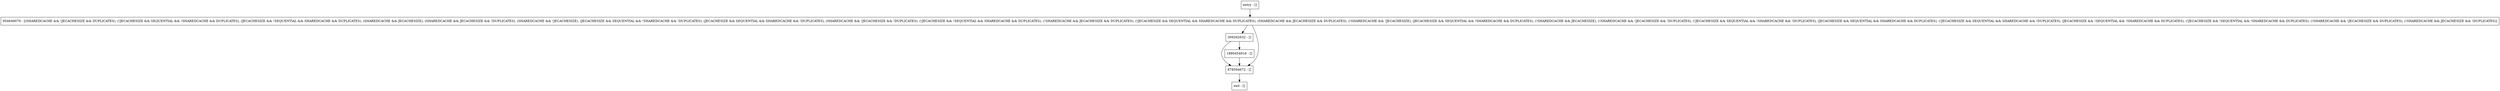 digraph doCriticalEviction {
node [shape=record];
entry [label="entry - []"];
exit [label="exit - []"];
309262632 [label="309262632 - []"];
878594672 [label="878594672 - []"];
1880454916 [label="1880454916 - []"];
954649070 [label="954649070 - [(SHAREDCACHE && !JECACHESIZE && DUPLICATES), (!JECACHESIZE && SEQUENTIAL && !SHAREDCACHE && DUPLICATES), (JECACHESIZE && !SEQUENTIAL && SHAREDCACHE && DUPLICATES), (SHAREDCACHE && JECACHESIZE), (SHAREDCACHE && JECACHESIZE && !DUPLICATES), (SHAREDCACHE && !JECACHESIZE), (JECACHESIZE && SEQUENTIAL && !SHAREDCACHE && !DUPLICATES), (JECACHESIZE && SEQUENTIAL && SHAREDCACHE && !DUPLICATES), (SHAREDCACHE && !JECACHESIZE && !DUPLICATES), (!JECACHESIZE && !SEQUENTIAL && SHAREDCACHE && DUPLICATES), (!SHAREDCACHE && JECACHESIZE && DUPLICATES), (!JECACHESIZE && SEQUENTIAL && SHAREDCACHE && DUPLICATES), (SHAREDCACHE && JECACHESIZE && DUPLICATES), (!SHAREDCACHE && !JECACHESIZE), (JECACHESIZE && SEQUENTIAL && !SHAREDCACHE && DUPLICATES), (!SHAREDCACHE && JECACHESIZE), (!SHAREDCACHE && !JECACHESIZE && !DUPLICATES), (!JECACHESIZE && SEQUENTIAL && !SHAREDCACHE && !DUPLICATES), (JECACHESIZE && SEQUENTIAL && SHAREDCACHE && DUPLICATES), (!JECACHESIZE && SEQUENTIAL && SHAREDCACHE && !DUPLICATES), (JECACHESIZE && !SEQUENTIAL && !SHAREDCACHE && DUPLICATES), (!JECACHESIZE && !SEQUENTIAL && !SHAREDCACHE && DUPLICATES), (!SHAREDCACHE && !JECACHESIZE && DUPLICATES), (!SHAREDCACHE && JECACHESIZE && !DUPLICATES)]"];
entry;
exit;
entry -> 954649070;
309262632 -> 878594672;
309262632 -> 1880454916;
878594672 -> exit;
1880454916 -> 878594672;
954649070 -> 309262632;
954649070 -> 878594672;
}
